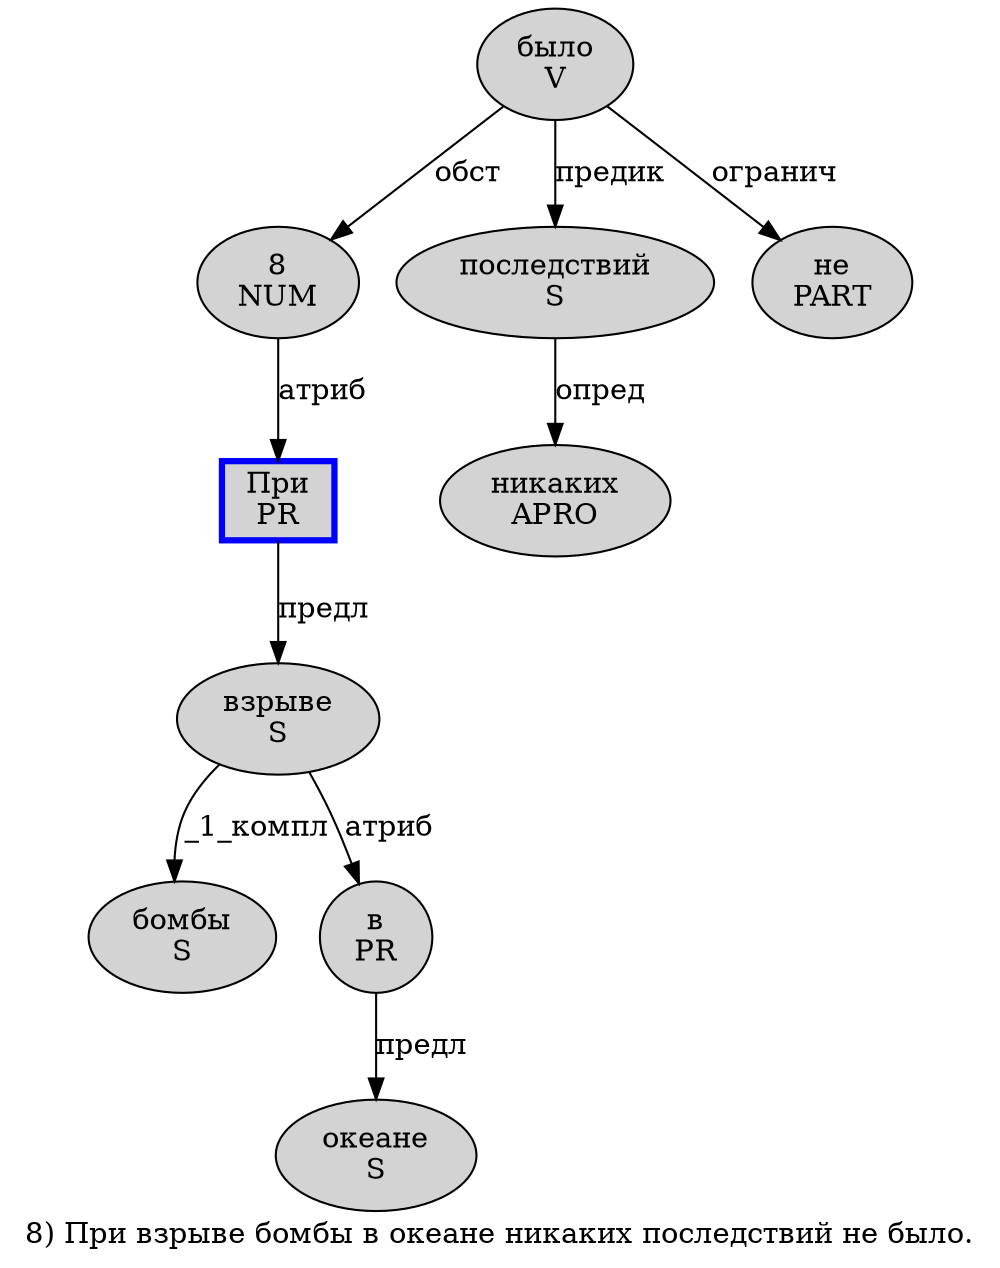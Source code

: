 digraph SENTENCE_5016 {
	graph [label="8) При взрыве бомбы в океане никаких последствий не было."]
	node [style=filled]
		0 [label="8
NUM" color="" fillcolor=lightgray penwidth=1 shape=ellipse]
		2 [label="При
PR" color=blue fillcolor=lightgray penwidth=3 shape=box]
		3 [label="взрыве
S" color="" fillcolor=lightgray penwidth=1 shape=ellipse]
		4 [label="бомбы
S" color="" fillcolor=lightgray penwidth=1 shape=ellipse]
		5 [label="в
PR" color="" fillcolor=lightgray penwidth=1 shape=ellipse]
		6 [label="океане
S" color="" fillcolor=lightgray penwidth=1 shape=ellipse]
		7 [label="никаких
APRO" color="" fillcolor=lightgray penwidth=1 shape=ellipse]
		8 [label="последствий
S" color="" fillcolor=lightgray penwidth=1 shape=ellipse]
		9 [label="не
PART" color="" fillcolor=lightgray penwidth=1 shape=ellipse]
		10 [label="было
V" color="" fillcolor=lightgray penwidth=1 shape=ellipse]
			10 -> 0 [label="обст"]
			10 -> 8 [label="предик"]
			10 -> 9 [label="огранич"]
			0 -> 2 [label="атриб"]
			2 -> 3 [label="предл"]
			3 -> 4 [label="_1_компл"]
			3 -> 5 [label="атриб"]
			5 -> 6 [label="предл"]
			8 -> 7 [label="опред"]
}